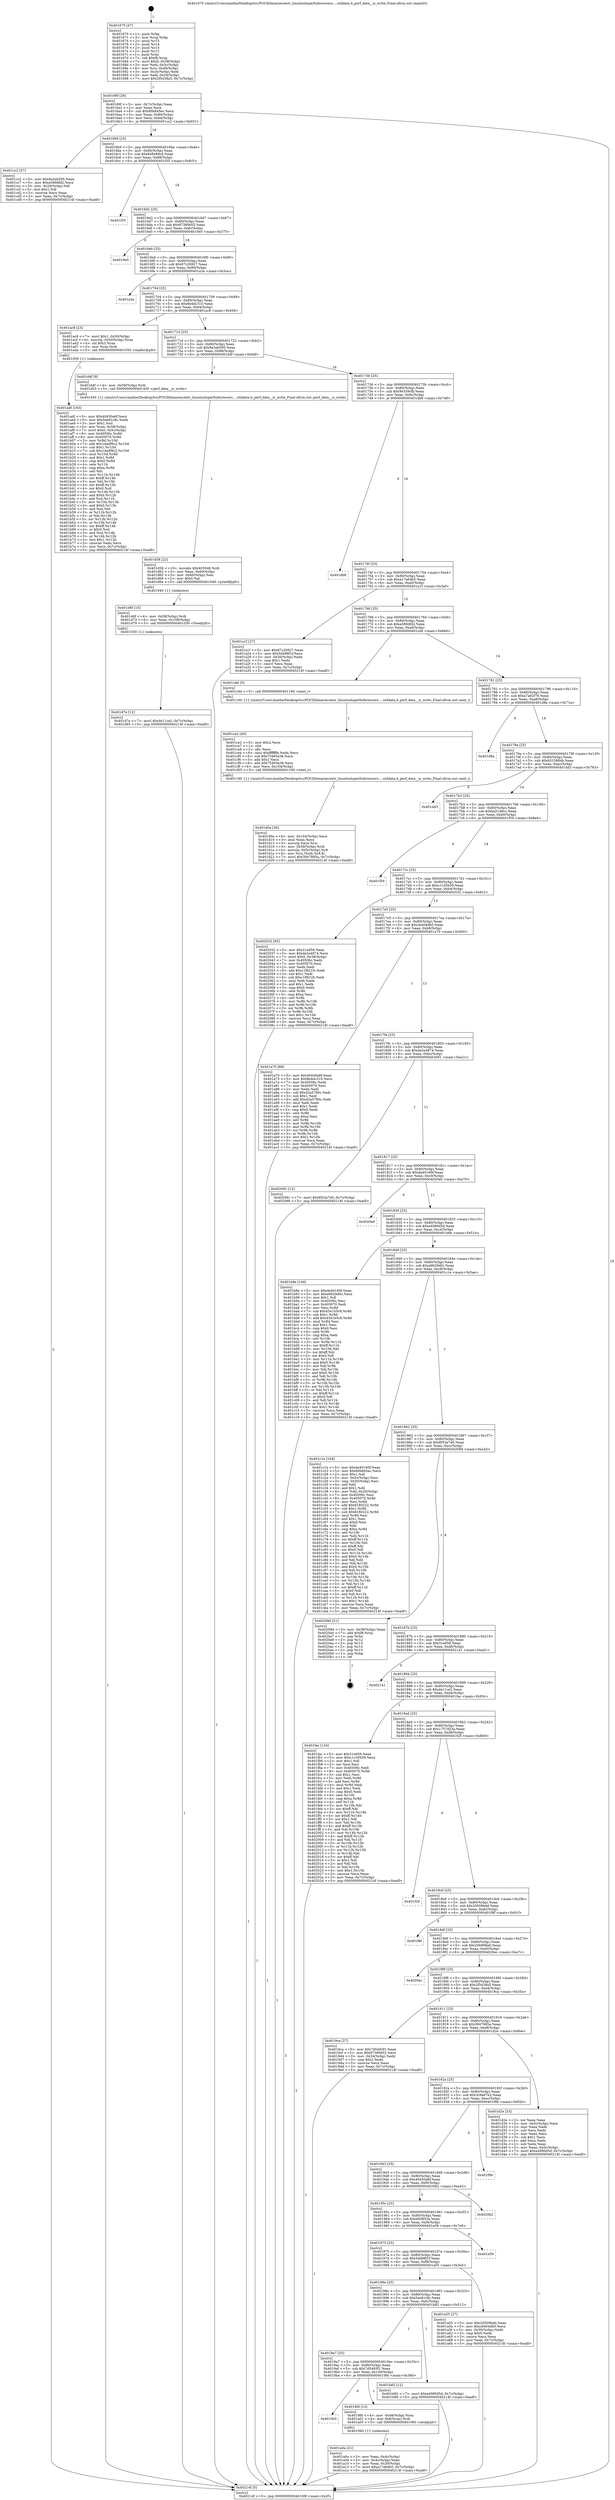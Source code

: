digraph "0x401670" {
  label = "0x401670 (/mnt/c/Users/mathe/Desktop/tcc/POCII/binaries/extr_linuxtoolsperfuibrowsers....utildata.h_perf_data__is_write_Final-ollvm.out::main(0))"
  labelloc = "t"
  node[shape=record]

  Entry [label="",width=0.3,height=0.3,shape=circle,fillcolor=black,style=filled]
  "0x40169f" [label="{
     0x40169f [26]\l
     | [instrs]\l
     &nbsp;&nbsp;0x40169f \<+3\>: mov -0x7c(%rbp),%eax\l
     &nbsp;&nbsp;0x4016a2 \<+2\>: mov %eax,%ecx\l
     &nbsp;&nbsp;0x4016a4 \<+6\>: sub $0x80b845ec,%ecx\l
     &nbsp;&nbsp;0x4016aa \<+3\>: mov %eax,-0x80(%rbp)\l
     &nbsp;&nbsp;0x4016ad \<+6\>: mov %ecx,-0x84(%rbp)\l
     &nbsp;&nbsp;0x4016b3 \<+6\>: je 0000000000401cc2 \<main+0x652\>\l
  }"]
  "0x401cc2" [label="{
     0x401cc2 [27]\l
     | [instrs]\l
     &nbsp;&nbsp;0x401cc2 \<+5\>: mov $0x9a3ab595,%eax\l
     &nbsp;&nbsp;0x401cc7 \<+5\>: mov $0xa589dfd2,%ecx\l
     &nbsp;&nbsp;0x401ccc \<+3\>: mov -0x29(%rbp),%dl\l
     &nbsp;&nbsp;0x401ccf \<+3\>: test $0x1,%dl\l
     &nbsp;&nbsp;0x401cd2 \<+3\>: cmovne %ecx,%eax\l
     &nbsp;&nbsp;0x401cd5 \<+3\>: mov %eax,-0x7c(%rbp)\l
     &nbsp;&nbsp;0x401cd8 \<+5\>: jmp 000000000040214f \<main+0xadf\>\l
  }"]
  "0x4016b9" [label="{
     0x4016b9 [25]\l
     | [instrs]\l
     &nbsp;&nbsp;0x4016b9 \<+5\>: jmp 00000000004016be \<main+0x4e\>\l
     &nbsp;&nbsp;0x4016be \<+3\>: mov -0x80(%rbp),%eax\l
     &nbsp;&nbsp;0x4016c1 \<+5\>: sub $0x848489c6,%eax\l
     &nbsp;&nbsp;0x4016c6 \<+6\>: mov %eax,-0x88(%rbp)\l
     &nbsp;&nbsp;0x4016cc \<+6\>: je 0000000000401f35 \<main+0x8c5\>\l
  }"]
  Exit [label="",width=0.3,height=0.3,shape=circle,fillcolor=black,style=filled,peripheries=2]
  "0x401f35" [label="{
     0x401f35\l
  }", style=dashed]
  "0x4016d2" [label="{
     0x4016d2 [25]\l
     | [instrs]\l
     &nbsp;&nbsp;0x4016d2 \<+5\>: jmp 00000000004016d7 \<main+0x67\>\l
     &nbsp;&nbsp;0x4016d7 \<+3\>: mov -0x80(%rbp),%eax\l
     &nbsp;&nbsp;0x4016da \<+5\>: sub $0x87380602,%eax\l
     &nbsp;&nbsp;0x4016df \<+6\>: mov %eax,-0x8c(%rbp)\l
     &nbsp;&nbsp;0x4016e5 \<+6\>: je 00000000004019e5 \<main+0x375\>\l
  }"]
  "0x401d7e" [label="{
     0x401d7e [12]\l
     | [instrs]\l
     &nbsp;&nbsp;0x401d7e \<+7\>: movl $0xde11ce2,-0x7c(%rbp)\l
     &nbsp;&nbsp;0x401d85 \<+5\>: jmp 000000000040214f \<main+0xadf\>\l
  }"]
  "0x4019e5" [label="{
     0x4019e5\l
  }", style=dashed]
  "0x4016eb" [label="{
     0x4016eb [25]\l
     | [instrs]\l
     &nbsp;&nbsp;0x4016eb \<+5\>: jmp 00000000004016f0 \<main+0x80\>\l
     &nbsp;&nbsp;0x4016f0 \<+3\>: mov -0x80(%rbp),%eax\l
     &nbsp;&nbsp;0x4016f3 \<+5\>: sub $0x87c20927,%eax\l
     &nbsp;&nbsp;0x4016f8 \<+6\>: mov %eax,-0x90(%rbp)\l
     &nbsp;&nbsp;0x4016fe \<+6\>: je 0000000000401a3a \<main+0x3ca\>\l
  }"]
  "0x401d6f" [label="{
     0x401d6f [15]\l
     | [instrs]\l
     &nbsp;&nbsp;0x401d6f \<+4\>: mov -0x58(%rbp),%rdi\l
     &nbsp;&nbsp;0x401d73 \<+6\>: mov %eax,-0x108(%rbp)\l
     &nbsp;&nbsp;0x401d79 \<+5\>: call 0000000000401030 \<free@plt\>\l
     | [calls]\l
     &nbsp;&nbsp;0x401030 \{1\} (unknown)\l
  }"]
  "0x401a3a" [label="{
     0x401a3a\l
  }", style=dashed]
  "0x401704" [label="{
     0x401704 [25]\l
     | [instrs]\l
     &nbsp;&nbsp;0x401704 \<+5\>: jmp 0000000000401709 \<main+0x99\>\l
     &nbsp;&nbsp;0x401709 \<+3\>: mov -0x80(%rbp),%eax\l
     &nbsp;&nbsp;0x40170c \<+5\>: sub $0x8e4dc310,%eax\l
     &nbsp;&nbsp;0x401711 \<+6\>: mov %eax,-0x94(%rbp)\l
     &nbsp;&nbsp;0x401717 \<+6\>: je 0000000000401ac8 \<main+0x458\>\l
  }"]
  "0x401d58" [label="{
     0x401d58 [23]\l
     | [instrs]\l
     &nbsp;&nbsp;0x401d58 \<+10\>: movabs $0x4030d6,%rdi\l
     &nbsp;&nbsp;0x401d62 \<+3\>: mov %eax,-0x60(%rbp)\l
     &nbsp;&nbsp;0x401d65 \<+3\>: mov -0x60(%rbp),%esi\l
     &nbsp;&nbsp;0x401d68 \<+2\>: mov $0x0,%al\l
     &nbsp;&nbsp;0x401d6a \<+5\>: call 0000000000401040 \<printf@plt\>\l
     | [calls]\l
     &nbsp;&nbsp;0x401040 \{1\} (unknown)\l
  }"]
  "0x401ac8" [label="{
     0x401ac8 [23]\l
     | [instrs]\l
     &nbsp;&nbsp;0x401ac8 \<+7\>: movl $0x1,-0x50(%rbp)\l
     &nbsp;&nbsp;0x401acf \<+4\>: movslq -0x50(%rbp),%rax\l
     &nbsp;&nbsp;0x401ad3 \<+4\>: shl $0x3,%rax\l
     &nbsp;&nbsp;0x401ad7 \<+3\>: mov %rax,%rdi\l
     &nbsp;&nbsp;0x401ada \<+5\>: call 0000000000401050 \<malloc@plt\>\l
     | [calls]\l
     &nbsp;&nbsp;0x401050 \{1\} (unknown)\l
  }"]
  "0x40171d" [label="{
     0x40171d [25]\l
     | [instrs]\l
     &nbsp;&nbsp;0x40171d \<+5\>: jmp 0000000000401722 \<main+0xb2\>\l
     &nbsp;&nbsp;0x401722 \<+3\>: mov -0x80(%rbp),%eax\l
     &nbsp;&nbsp;0x401725 \<+5\>: sub $0x9a3ab595,%eax\l
     &nbsp;&nbsp;0x40172a \<+6\>: mov %eax,-0x98(%rbp)\l
     &nbsp;&nbsp;0x401730 \<+6\>: je 0000000000401d4f \<main+0x6df\>\l
  }"]
  "0x401d0a" [label="{
     0x401d0a [36]\l
     | [instrs]\l
     &nbsp;&nbsp;0x401d0a \<+6\>: mov -0x104(%rbp),%ecx\l
     &nbsp;&nbsp;0x401d10 \<+3\>: imul %eax,%ecx\l
     &nbsp;&nbsp;0x401d13 \<+3\>: movslq %ecx,%rsi\l
     &nbsp;&nbsp;0x401d16 \<+4\>: mov -0x58(%rbp),%rdi\l
     &nbsp;&nbsp;0x401d1a \<+4\>: movslq -0x5c(%rbp),%r8\l
     &nbsp;&nbsp;0x401d1e \<+4\>: mov %rsi,(%rdi,%r8,8)\l
     &nbsp;&nbsp;0x401d22 \<+7\>: movl $0x3847885a,-0x7c(%rbp)\l
     &nbsp;&nbsp;0x401d29 \<+5\>: jmp 000000000040214f \<main+0xadf\>\l
  }"]
  "0x401d4f" [label="{
     0x401d4f [9]\l
     | [instrs]\l
     &nbsp;&nbsp;0x401d4f \<+4\>: mov -0x58(%rbp),%rdi\l
     &nbsp;&nbsp;0x401d53 \<+5\>: call 0000000000401450 \<perf_data__is_write\>\l
     | [calls]\l
     &nbsp;&nbsp;0x401450 \{1\} (/mnt/c/Users/mathe/Desktop/tcc/POCII/binaries/extr_linuxtoolsperfuibrowsers....utildata.h_perf_data__is_write_Final-ollvm.out::perf_data__is_write)\l
  }"]
  "0x401736" [label="{
     0x401736 [25]\l
     | [instrs]\l
     &nbsp;&nbsp;0x401736 \<+5\>: jmp 000000000040173b \<main+0xcb\>\l
     &nbsp;&nbsp;0x40173b \<+3\>: mov -0x80(%rbp),%eax\l
     &nbsp;&nbsp;0x40173e \<+5\>: sub $0x9e339cfb,%eax\l
     &nbsp;&nbsp;0x401743 \<+6\>: mov %eax,-0x9c(%rbp)\l
     &nbsp;&nbsp;0x401749 \<+6\>: je 0000000000401db8 \<main+0x748\>\l
  }"]
  "0x401ce2" [label="{
     0x401ce2 [40]\l
     | [instrs]\l
     &nbsp;&nbsp;0x401ce2 \<+5\>: mov $0x2,%ecx\l
     &nbsp;&nbsp;0x401ce7 \<+1\>: cltd\l
     &nbsp;&nbsp;0x401ce8 \<+2\>: idiv %ecx\l
     &nbsp;&nbsp;0x401cea \<+6\>: imul $0xfffffffe,%edx,%ecx\l
     &nbsp;&nbsp;0x401cf0 \<+6\>: sub $0x75493a38,%ecx\l
     &nbsp;&nbsp;0x401cf6 \<+3\>: add $0x1,%ecx\l
     &nbsp;&nbsp;0x401cf9 \<+6\>: add $0x75493a38,%ecx\l
     &nbsp;&nbsp;0x401cff \<+6\>: mov %ecx,-0x104(%rbp)\l
     &nbsp;&nbsp;0x401d05 \<+5\>: call 0000000000401160 \<next_i\>\l
     | [calls]\l
     &nbsp;&nbsp;0x401160 \{1\} (/mnt/c/Users/mathe/Desktop/tcc/POCII/binaries/extr_linuxtoolsperfuibrowsers....utildata.h_perf_data__is_write_Final-ollvm.out::next_i)\l
  }"]
  "0x401db8" [label="{
     0x401db8\l
  }", style=dashed]
  "0x40174f" [label="{
     0x40174f [25]\l
     | [instrs]\l
     &nbsp;&nbsp;0x40174f \<+5\>: jmp 0000000000401754 \<main+0xe4\>\l
     &nbsp;&nbsp;0x401754 \<+3\>: mov -0x80(%rbp),%eax\l
     &nbsp;&nbsp;0x401757 \<+5\>: sub $0xa17a64b5,%eax\l
     &nbsp;&nbsp;0x40175c \<+6\>: mov %eax,-0xa0(%rbp)\l
     &nbsp;&nbsp;0x401762 \<+6\>: je 0000000000401a1f \<main+0x3af\>\l
  }"]
  "0x401adf" [label="{
     0x401adf [163]\l
     | [instrs]\l
     &nbsp;&nbsp;0x401adf \<+5\>: mov $0x40450a6f,%ecx\l
     &nbsp;&nbsp;0x401ae4 \<+5\>: mov $0x5ee81c8c,%edx\l
     &nbsp;&nbsp;0x401ae9 \<+3\>: mov $0x1,%sil\l
     &nbsp;&nbsp;0x401aec \<+4\>: mov %rax,-0x58(%rbp)\l
     &nbsp;&nbsp;0x401af0 \<+7\>: movl $0x0,-0x5c(%rbp)\l
     &nbsp;&nbsp;0x401af7 \<+8\>: mov 0x40506c,%r8d\l
     &nbsp;&nbsp;0x401aff \<+8\>: mov 0x405070,%r9d\l
     &nbsp;&nbsp;0x401b07 \<+3\>: mov %r8d,%r10d\l
     &nbsp;&nbsp;0x401b0a \<+7\>: add $0x1dadf9c2,%r10d\l
     &nbsp;&nbsp;0x401b11 \<+4\>: sub $0x1,%r10d\l
     &nbsp;&nbsp;0x401b15 \<+7\>: sub $0x1dadf9c2,%r10d\l
     &nbsp;&nbsp;0x401b1c \<+4\>: imul %r10d,%r8d\l
     &nbsp;&nbsp;0x401b20 \<+4\>: and $0x1,%r8d\l
     &nbsp;&nbsp;0x401b24 \<+4\>: cmp $0x0,%r8d\l
     &nbsp;&nbsp;0x401b28 \<+4\>: sete %r11b\l
     &nbsp;&nbsp;0x401b2c \<+4\>: cmp $0xa,%r9d\l
     &nbsp;&nbsp;0x401b30 \<+3\>: setl %bl\l
     &nbsp;&nbsp;0x401b33 \<+3\>: mov %r11b,%r14b\l
     &nbsp;&nbsp;0x401b36 \<+4\>: xor $0xff,%r14b\l
     &nbsp;&nbsp;0x401b3a \<+3\>: mov %bl,%r15b\l
     &nbsp;&nbsp;0x401b3d \<+4\>: xor $0xff,%r15b\l
     &nbsp;&nbsp;0x401b41 \<+4\>: xor $0x0,%sil\l
     &nbsp;&nbsp;0x401b45 \<+3\>: mov %r14b,%r12b\l
     &nbsp;&nbsp;0x401b48 \<+4\>: and $0x0,%r12b\l
     &nbsp;&nbsp;0x401b4c \<+3\>: and %sil,%r11b\l
     &nbsp;&nbsp;0x401b4f \<+3\>: mov %r15b,%r13b\l
     &nbsp;&nbsp;0x401b52 \<+4\>: and $0x0,%r13b\l
     &nbsp;&nbsp;0x401b56 \<+3\>: and %sil,%bl\l
     &nbsp;&nbsp;0x401b59 \<+3\>: or %r11b,%r12b\l
     &nbsp;&nbsp;0x401b5c \<+3\>: or %bl,%r13b\l
     &nbsp;&nbsp;0x401b5f \<+3\>: xor %r13b,%r12b\l
     &nbsp;&nbsp;0x401b62 \<+3\>: or %r15b,%r14b\l
     &nbsp;&nbsp;0x401b65 \<+4\>: xor $0xff,%r14b\l
     &nbsp;&nbsp;0x401b69 \<+4\>: or $0x0,%sil\l
     &nbsp;&nbsp;0x401b6d \<+3\>: and %sil,%r14b\l
     &nbsp;&nbsp;0x401b70 \<+3\>: or %r14b,%r12b\l
     &nbsp;&nbsp;0x401b73 \<+4\>: test $0x1,%r12b\l
     &nbsp;&nbsp;0x401b77 \<+3\>: cmovne %edx,%ecx\l
     &nbsp;&nbsp;0x401b7a \<+3\>: mov %ecx,-0x7c(%rbp)\l
     &nbsp;&nbsp;0x401b7d \<+5\>: jmp 000000000040214f \<main+0xadf\>\l
  }"]
  "0x401a1f" [label="{
     0x401a1f [27]\l
     | [instrs]\l
     &nbsp;&nbsp;0x401a1f \<+5\>: mov $0x87c20927,%eax\l
     &nbsp;&nbsp;0x401a24 \<+5\>: mov $0x5dd98f1f,%ecx\l
     &nbsp;&nbsp;0x401a29 \<+3\>: mov -0x30(%rbp),%edx\l
     &nbsp;&nbsp;0x401a2c \<+3\>: cmp $0x1,%edx\l
     &nbsp;&nbsp;0x401a2f \<+3\>: cmovl %ecx,%eax\l
     &nbsp;&nbsp;0x401a32 \<+3\>: mov %eax,-0x7c(%rbp)\l
     &nbsp;&nbsp;0x401a35 \<+5\>: jmp 000000000040214f \<main+0xadf\>\l
  }"]
  "0x401768" [label="{
     0x401768 [25]\l
     | [instrs]\l
     &nbsp;&nbsp;0x401768 \<+5\>: jmp 000000000040176d \<main+0xfd\>\l
     &nbsp;&nbsp;0x40176d \<+3\>: mov -0x80(%rbp),%eax\l
     &nbsp;&nbsp;0x401770 \<+5\>: sub $0xa589dfd2,%eax\l
     &nbsp;&nbsp;0x401775 \<+6\>: mov %eax,-0xa4(%rbp)\l
     &nbsp;&nbsp;0x40177b \<+6\>: je 0000000000401cdd \<main+0x66d\>\l
  }"]
  "0x401a0a" [label="{
     0x401a0a [21]\l
     | [instrs]\l
     &nbsp;&nbsp;0x401a0a \<+3\>: mov %eax,-0x4c(%rbp)\l
     &nbsp;&nbsp;0x401a0d \<+3\>: mov -0x4c(%rbp),%eax\l
     &nbsp;&nbsp;0x401a10 \<+3\>: mov %eax,-0x30(%rbp)\l
     &nbsp;&nbsp;0x401a13 \<+7\>: movl $0xa17a64b5,-0x7c(%rbp)\l
     &nbsp;&nbsp;0x401a1a \<+5\>: jmp 000000000040214f \<main+0xadf\>\l
  }"]
  "0x401cdd" [label="{
     0x401cdd [5]\l
     | [instrs]\l
     &nbsp;&nbsp;0x401cdd \<+5\>: call 0000000000401160 \<next_i\>\l
     | [calls]\l
     &nbsp;&nbsp;0x401160 \{1\} (/mnt/c/Users/mathe/Desktop/tcc/POCII/binaries/extr_linuxtoolsperfuibrowsers....utildata.h_perf_data__is_write_Final-ollvm.out::next_i)\l
  }"]
  "0x401781" [label="{
     0x401781 [25]\l
     | [instrs]\l
     &nbsp;&nbsp;0x401781 \<+5\>: jmp 0000000000401786 \<main+0x116\>\l
     &nbsp;&nbsp;0x401786 \<+3\>: mov -0x80(%rbp),%eax\l
     &nbsp;&nbsp;0x401789 \<+5\>: sub $0xa7a82f76,%eax\l
     &nbsp;&nbsp;0x40178e \<+6\>: mov %eax,-0xa8(%rbp)\l
     &nbsp;&nbsp;0x401794 \<+6\>: je 0000000000401d8a \<main+0x71a\>\l
  }"]
  "0x4019c0" [label="{
     0x4019c0\l
  }", style=dashed]
  "0x401d8a" [label="{
     0x401d8a\l
  }", style=dashed]
  "0x40179a" [label="{
     0x40179a [25]\l
     | [instrs]\l
     &nbsp;&nbsp;0x40179a \<+5\>: jmp 000000000040179f \<main+0x12f\>\l
     &nbsp;&nbsp;0x40179f \<+3\>: mov -0x80(%rbp),%eax\l
     &nbsp;&nbsp;0x4017a2 \<+5\>: sub $0xb515884b,%eax\l
     &nbsp;&nbsp;0x4017a7 \<+6\>: mov %eax,-0xac(%rbp)\l
     &nbsp;&nbsp;0x4017ad \<+6\>: je 0000000000401dd3 \<main+0x763\>\l
  }"]
  "0x4019fd" [label="{
     0x4019fd [13]\l
     | [instrs]\l
     &nbsp;&nbsp;0x4019fd \<+4\>: mov -0x48(%rbp),%rax\l
     &nbsp;&nbsp;0x401a01 \<+4\>: mov 0x8(%rax),%rdi\l
     &nbsp;&nbsp;0x401a05 \<+5\>: call 0000000000401060 \<atoi@plt\>\l
     | [calls]\l
     &nbsp;&nbsp;0x401060 \{1\} (unknown)\l
  }"]
  "0x401dd3" [label="{
     0x401dd3\l
  }", style=dashed]
  "0x4017b3" [label="{
     0x4017b3 [25]\l
     | [instrs]\l
     &nbsp;&nbsp;0x4017b3 \<+5\>: jmp 00000000004017b8 \<main+0x148\>\l
     &nbsp;&nbsp;0x4017b8 \<+3\>: mov -0x80(%rbp),%eax\l
     &nbsp;&nbsp;0x4017bb \<+5\>: sub $0xba51d6cc,%eax\l
     &nbsp;&nbsp;0x4017c0 \<+6\>: mov %eax,-0xb0(%rbp)\l
     &nbsp;&nbsp;0x4017c6 \<+6\>: je 0000000000401f54 \<main+0x8e4\>\l
  }"]
  "0x4019a7" [label="{
     0x4019a7 [25]\l
     | [instrs]\l
     &nbsp;&nbsp;0x4019a7 \<+5\>: jmp 00000000004019ac \<main+0x33c\>\l
     &nbsp;&nbsp;0x4019ac \<+3\>: mov -0x80(%rbp),%eax\l
     &nbsp;&nbsp;0x4019af \<+5\>: sub $0x7d5493f1,%eax\l
     &nbsp;&nbsp;0x4019b4 \<+6\>: mov %eax,-0x100(%rbp)\l
     &nbsp;&nbsp;0x4019ba \<+6\>: je 00000000004019fd \<main+0x38d\>\l
  }"]
  "0x401f54" [label="{
     0x401f54\l
  }", style=dashed]
  "0x4017cc" [label="{
     0x4017cc [25]\l
     | [instrs]\l
     &nbsp;&nbsp;0x4017cc \<+5\>: jmp 00000000004017d1 \<main+0x161\>\l
     &nbsp;&nbsp;0x4017d1 \<+3\>: mov -0x80(%rbp),%eax\l
     &nbsp;&nbsp;0x4017d4 \<+5\>: sub $0xc1c35b59,%eax\l
     &nbsp;&nbsp;0x4017d9 \<+6\>: mov %eax,-0xb4(%rbp)\l
     &nbsp;&nbsp;0x4017df \<+6\>: je 0000000000402032 \<main+0x9c2\>\l
  }"]
  "0x401b82" [label="{
     0x401b82 [12]\l
     | [instrs]\l
     &nbsp;&nbsp;0x401b82 \<+7\>: movl $0xe4080d5d,-0x7c(%rbp)\l
     &nbsp;&nbsp;0x401b89 \<+5\>: jmp 000000000040214f \<main+0xadf\>\l
  }"]
  "0x402032" [label="{
     0x402032 [95]\l
     | [instrs]\l
     &nbsp;&nbsp;0x402032 \<+5\>: mov $0x31e959,%eax\l
     &nbsp;&nbsp;0x402037 \<+5\>: mov $0xde2e4874,%ecx\l
     &nbsp;&nbsp;0x40203c \<+7\>: movl $0x0,-0x38(%rbp)\l
     &nbsp;&nbsp;0x402043 \<+7\>: mov 0x40506c,%edx\l
     &nbsp;&nbsp;0x40204a \<+7\>: mov 0x405070,%esi\l
     &nbsp;&nbsp;0x402051 \<+2\>: mov %edx,%edi\l
     &nbsp;&nbsp;0x402053 \<+6\>: add $0xc1f821fc,%edi\l
     &nbsp;&nbsp;0x402059 \<+3\>: sub $0x1,%edi\l
     &nbsp;&nbsp;0x40205c \<+6\>: sub $0xc1f821fc,%edi\l
     &nbsp;&nbsp;0x402062 \<+3\>: imul %edi,%edx\l
     &nbsp;&nbsp;0x402065 \<+3\>: and $0x1,%edx\l
     &nbsp;&nbsp;0x402068 \<+3\>: cmp $0x0,%edx\l
     &nbsp;&nbsp;0x40206b \<+4\>: sete %r8b\l
     &nbsp;&nbsp;0x40206f \<+3\>: cmp $0xa,%esi\l
     &nbsp;&nbsp;0x402072 \<+4\>: setl %r9b\l
     &nbsp;&nbsp;0x402076 \<+3\>: mov %r8b,%r10b\l
     &nbsp;&nbsp;0x402079 \<+3\>: and %r9b,%r10b\l
     &nbsp;&nbsp;0x40207c \<+3\>: xor %r9b,%r8b\l
     &nbsp;&nbsp;0x40207f \<+3\>: or %r8b,%r10b\l
     &nbsp;&nbsp;0x402082 \<+4\>: test $0x1,%r10b\l
     &nbsp;&nbsp;0x402086 \<+3\>: cmovne %ecx,%eax\l
     &nbsp;&nbsp;0x402089 \<+3\>: mov %eax,-0x7c(%rbp)\l
     &nbsp;&nbsp;0x40208c \<+5\>: jmp 000000000040214f \<main+0xadf\>\l
  }"]
  "0x4017e5" [label="{
     0x4017e5 [25]\l
     | [instrs]\l
     &nbsp;&nbsp;0x4017e5 \<+5\>: jmp 00000000004017ea \<main+0x17a\>\l
     &nbsp;&nbsp;0x4017ea \<+3\>: mov -0x80(%rbp),%eax\l
     &nbsp;&nbsp;0x4017ed \<+5\>: sub $0xcb404db0,%eax\l
     &nbsp;&nbsp;0x4017f2 \<+6\>: mov %eax,-0xb8(%rbp)\l
     &nbsp;&nbsp;0x4017f8 \<+6\>: je 0000000000401a70 \<main+0x400\>\l
  }"]
  "0x40198e" [label="{
     0x40198e [25]\l
     | [instrs]\l
     &nbsp;&nbsp;0x40198e \<+5\>: jmp 0000000000401993 \<main+0x323\>\l
     &nbsp;&nbsp;0x401993 \<+3\>: mov -0x80(%rbp),%eax\l
     &nbsp;&nbsp;0x401996 \<+5\>: sub $0x5ee81c8c,%eax\l
     &nbsp;&nbsp;0x40199b \<+6\>: mov %eax,-0xfc(%rbp)\l
     &nbsp;&nbsp;0x4019a1 \<+6\>: je 0000000000401b82 \<main+0x512\>\l
  }"]
  "0x401a70" [label="{
     0x401a70 [88]\l
     | [instrs]\l
     &nbsp;&nbsp;0x401a70 \<+5\>: mov $0x40450a6f,%eax\l
     &nbsp;&nbsp;0x401a75 \<+5\>: mov $0x8e4dc310,%ecx\l
     &nbsp;&nbsp;0x401a7a \<+7\>: mov 0x40506c,%edx\l
     &nbsp;&nbsp;0x401a81 \<+7\>: mov 0x405070,%esi\l
     &nbsp;&nbsp;0x401a88 \<+2\>: mov %edx,%edi\l
     &nbsp;&nbsp;0x401a8a \<+6\>: sub $0xd2a5780c,%edi\l
     &nbsp;&nbsp;0x401a90 \<+3\>: sub $0x1,%edi\l
     &nbsp;&nbsp;0x401a93 \<+6\>: add $0xd2a5780c,%edi\l
     &nbsp;&nbsp;0x401a99 \<+3\>: imul %edi,%edx\l
     &nbsp;&nbsp;0x401a9c \<+3\>: and $0x1,%edx\l
     &nbsp;&nbsp;0x401a9f \<+3\>: cmp $0x0,%edx\l
     &nbsp;&nbsp;0x401aa2 \<+4\>: sete %r8b\l
     &nbsp;&nbsp;0x401aa6 \<+3\>: cmp $0xa,%esi\l
     &nbsp;&nbsp;0x401aa9 \<+4\>: setl %r9b\l
     &nbsp;&nbsp;0x401aad \<+3\>: mov %r8b,%r10b\l
     &nbsp;&nbsp;0x401ab0 \<+3\>: and %r9b,%r10b\l
     &nbsp;&nbsp;0x401ab3 \<+3\>: xor %r9b,%r8b\l
     &nbsp;&nbsp;0x401ab6 \<+3\>: or %r8b,%r10b\l
     &nbsp;&nbsp;0x401ab9 \<+4\>: test $0x1,%r10b\l
     &nbsp;&nbsp;0x401abd \<+3\>: cmovne %ecx,%eax\l
     &nbsp;&nbsp;0x401ac0 \<+3\>: mov %eax,-0x7c(%rbp)\l
     &nbsp;&nbsp;0x401ac3 \<+5\>: jmp 000000000040214f \<main+0xadf\>\l
  }"]
  "0x4017fe" [label="{
     0x4017fe [25]\l
     | [instrs]\l
     &nbsp;&nbsp;0x4017fe \<+5\>: jmp 0000000000401803 \<main+0x193\>\l
     &nbsp;&nbsp;0x401803 \<+3\>: mov -0x80(%rbp),%eax\l
     &nbsp;&nbsp;0x401806 \<+5\>: sub $0xde2e4874,%eax\l
     &nbsp;&nbsp;0x40180b \<+6\>: mov %eax,-0xbc(%rbp)\l
     &nbsp;&nbsp;0x401811 \<+6\>: je 0000000000402091 \<main+0xa21\>\l
  }"]
  "0x401a55" [label="{
     0x401a55 [27]\l
     | [instrs]\l
     &nbsp;&nbsp;0x401a55 \<+5\>: mov $0x20509bdd,%eax\l
     &nbsp;&nbsp;0x401a5a \<+5\>: mov $0xcb404db0,%ecx\l
     &nbsp;&nbsp;0x401a5f \<+3\>: mov -0x30(%rbp),%edx\l
     &nbsp;&nbsp;0x401a62 \<+3\>: cmp $0x0,%edx\l
     &nbsp;&nbsp;0x401a65 \<+3\>: cmove %ecx,%eax\l
     &nbsp;&nbsp;0x401a68 \<+3\>: mov %eax,-0x7c(%rbp)\l
     &nbsp;&nbsp;0x401a6b \<+5\>: jmp 000000000040214f \<main+0xadf\>\l
  }"]
  "0x402091" [label="{
     0x402091 [12]\l
     | [instrs]\l
     &nbsp;&nbsp;0x402091 \<+7\>: movl $0xf053a7d0,-0x7c(%rbp)\l
     &nbsp;&nbsp;0x402098 \<+5\>: jmp 000000000040214f \<main+0xadf\>\l
  }"]
  "0x401817" [label="{
     0x401817 [25]\l
     | [instrs]\l
     &nbsp;&nbsp;0x401817 \<+5\>: jmp 000000000040181c \<main+0x1ac\>\l
     &nbsp;&nbsp;0x40181c \<+3\>: mov -0x80(%rbp),%eax\l
     &nbsp;&nbsp;0x40181f \<+5\>: sub $0xde40160f,%eax\l
     &nbsp;&nbsp;0x401824 \<+6\>: mov %eax,-0xc0(%rbp)\l
     &nbsp;&nbsp;0x40182a \<+6\>: je 00000000004020e0 \<main+0xa70\>\l
  }"]
  "0x401975" [label="{
     0x401975 [25]\l
     | [instrs]\l
     &nbsp;&nbsp;0x401975 \<+5\>: jmp 000000000040197a \<main+0x30a\>\l
     &nbsp;&nbsp;0x40197a \<+3\>: mov -0x80(%rbp),%eax\l
     &nbsp;&nbsp;0x40197d \<+5\>: sub $0x5dd98f1f,%eax\l
     &nbsp;&nbsp;0x401982 \<+6\>: mov %eax,-0xf8(%rbp)\l
     &nbsp;&nbsp;0x401988 \<+6\>: je 0000000000401a55 \<main+0x3e5\>\l
  }"]
  "0x4020e0" [label="{
     0x4020e0\l
  }", style=dashed]
  "0x401830" [label="{
     0x401830 [25]\l
     | [instrs]\l
     &nbsp;&nbsp;0x401830 \<+5\>: jmp 0000000000401835 \<main+0x1c5\>\l
     &nbsp;&nbsp;0x401835 \<+3\>: mov -0x80(%rbp),%eax\l
     &nbsp;&nbsp;0x401838 \<+5\>: sub $0xe4080d5d,%eax\l
     &nbsp;&nbsp;0x40183d \<+6\>: mov %eax,-0xc4(%rbp)\l
     &nbsp;&nbsp;0x401843 \<+6\>: je 0000000000401b8e \<main+0x51e\>\l
  }"]
  "0x401e59" [label="{
     0x401e59\l
  }", style=dashed]
  "0x401b8e" [label="{
     0x401b8e [144]\l
     | [instrs]\l
     &nbsp;&nbsp;0x401b8e \<+5\>: mov $0xde40160f,%eax\l
     &nbsp;&nbsp;0x401b93 \<+5\>: mov $0xe9629d0c,%ecx\l
     &nbsp;&nbsp;0x401b98 \<+2\>: mov $0x1,%dl\l
     &nbsp;&nbsp;0x401b9a \<+7\>: mov 0x40506c,%esi\l
     &nbsp;&nbsp;0x401ba1 \<+7\>: mov 0x405070,%edi\l
     &nbsp;&nbsp;0x401ba8 \<+3\>: mov %esi,%r8d\l
     &nbsp;&nbsp;0x401bab \<+7\>: sub $0x4341b5c6,%r8d\l
     &nbsp;&nbsp;0x401bb2 \<+4\>: sub $0x1,%r8d\l
     &nbsp;&nbsp;0x401bb6 \<+7\>: add $0x4341b5c6,%r8d\l
     &nbsp;&nbsp;0x401bbd \<+4\>: imul %r8d,%esi\l
     &nbsp;&nbsp;0x401bc1 \<+3\>: and $0x1,%esi\l
     &nbsp;&nbsp;0x401bc4 \<+3\>: cmp $0x0,%esi\l
     &nbsp;&nbsp;0x401bc7 \<+4\>: sete %r9b\l
     &nbsp;&nbsp;0x401bcb \<+3\>: cmp $0xa,%edi\l
     &nbsp;&nbsp;0x401bce \<+4\>: setl %r10b\l
     &nbsp;&nbsp;0x401bd2 \<+3\>: mov %r9b,%r11b\l
     &nbsp;&nbsp;0x401bd5 \<+4\>: xor $0xff,%r11b\l
     &nbsp;&nbsp;0x401bd9 \<+3\>: mov %r10b,%bl\l
     &nbsp;&nbsp;0x401bdc \<+3\>: xor $0xff,%bl\l
     &nbsp;&nbsp;0x401bdf \<+3\>: xor $0x0,%dl\l
     &nbsp;&nbsp;0x401be2 \<+3\>: mov %r11b,%r14b\l
     &nbsp;&nbsp;0x401be5 \<+4\>: and $0x0,%r14b\l
     &nbsp;&nbsp;0x401be9 \<+3\>: and %dl,%r9b\l
     &nbsp;&nbsp;0x401bec \<+3\>: mov %bl,%r15b\l
     &nbsp;&nbsp;0x401bef \<+4\>: and $0x0,%r15b\l
     &nbsp;&nbsp;0x401bf3 \<+3\>: and %dl,%r10b\l
     &nbsp;&nbsp;0x401bf6 \<+3\>: or %r9b,%r14b\l
     &nbsp;&nbsp;0x401bf9 \<+3\>: or %r10b,%r15b\l
     &nbsp;&nbsp;0x401bfc \<+3\>: xor %r15b,%r14b\l
     &nbsp;&nbsp;0x401bff \<+3\>: or %bl,%r11b\l
     &nbsp;&nbsp;0x401c02 \<+4\>: xor $0xff,%r11b\l
     &nbsp;&nbsp;0x401c06 \<+3\>: or $0x0,%dl\l
     &nbsp;&nbsp;0x401c09 \<+3\>: and %dl,%r11b\l
     &nbsp;&nbsp;0x401c0c \<+3\>: or %r11b,%r14b\l
     &nbsp;&nbsp;0x401c0f \<+4\>: test $0x1,%r14b\l
     &nbsp;&nbsp;0x401c13 \<+3\>: cmovne %ecx,%eax\l
     &nbsp;&nbsp;0x401c16 \<+3\>: mov %eax,-0x7c(%rbp)\l
     &nbsp;&nbsp;0x401c19 \<+5\>: jmp 000000000040214f \<main+0xadf\>\l
  }"]
  "0x401849" [label="{
     0x401849 [25]\l
     | [instrs]\l
     &nbsp;&nbsp;0x401849 \<+5\>: jmp 000000000040184e \<main+0x1de\>\l
     &nbsp;&nbsp;0x40184e \<+3\>: mov -0x80(%rbp),%eax\l
     &nbsp;&nbsp;0x401851 \<+5\>: sub $0xe9629d0c,%eax\l
     &nbsp;&nbsp;0x401856 \<+6\>: mov %eax,-0xc8(%rbp)\l
     &nbsp;&nbsp;0x40185c \<+6\>: je 0000000000401c1e \<main+0x5ae\>\l
  }"]
  "0x40195c" [label="{
     0x40195c [25]\l
     | [instrs]\l
     &nbsp;&nbsp;0x40195c \<+5\>: jmp 0000000000401961 \<main+0x2f1\>\l
     &nbsp;&nbsp;0x401961 \<+3\>: mov -0x80(%rbp),%eax\l
     &nbsp;&nbsp;0x401964 \<+5\>: sub $0x4fcf953a,%eax\l
     &nbsp;&nbsp;0x401969 \<+6\>: mov %eax,-0xf4(%rbp)\l
     &nbsp;&nbsp;0x40196f \<+6\>: je 0000000000401e59 \<main+0x7e9\>\l
  }"]
  "0x401c1e" [label="{
     0x401c1e [164]\l
     | [instrs]\l
     &nbsp;&nbsp;0x401c1e \<+5\>: mov $0xde40160f,%eax\l
     &nbsp;&nbsp;0x401c23 \<+5\>: mov $0x80b845ec,%ecx\l
     &nbsp;&nbsp;0x401c28 \<+2\>: mov $0x1,%dl\l
     &nbsp;&nbsp;0x401c2a \<+3\>: mov -0x5c(%rbp),%esi\l
     &nbsp;&nbsp;0x401c2d \<+3\>: cmp -0x50(%rbp),%esi\l
     &nbsp;&nbsp;0x401c30 \<+4\>: setl %dil\l
     &nbsp;&nbsp;0x401c34 \<+4\>: and $0x1,%dil\l
     &nbsp;&nbsp;0x401c38 \<+4\>: mov %dil,-0x29(%rbp)\l
     &nbsp;&nbsp;0x401c3c \<+7\>: mov 0x40506c,%esi\l
     &nbsp;&nbsp;0x401c43 \<+8\>: mov 0x405070,%r8d\l
     &nbsp;&nbsp;0x401c4b \<+3\>: mov %esi,%r9d\l
     &nbsp;&nbsp;0x401c4e \<+7\>: add $0x8180222,%r9d\l
     &nbsp;&nbsp;0x401c55 \<+4\>: sub $0x1,%r9d\l
     &nbsp;&nbsp;0x401c59 \<+7\>: sub $0x8180222,%r9d\l
     &nbsp;&nbsp;0x401c60 \<+4\>: imul %r9d,%esi\l
     &nbsp;&nbsp;0x401c64 \<+3\>: and $0x1,%esi\l
     &nbsp;&nbsp;0x401c67 \<+3\>: cmp $0x0,%esi\l
     &nbsp;&nbsp;0x401c6a \<+4\>: sete %dil\l
     &nbsp;&nbsp;0x401c6e \<+4\>: cmp $0xa,%r8d\l
     &nbsp;&nbsp;0x401c72 \<+4\>: setl %r10b\l
     &nbsp;&nbsp;0x401c76 \<+3\>: mov %dil,%r11b\l
     &nbsp;&nbsp;0x401c79 \<+4\>: xor $0xff,%r11b\l
     &nbsp;&nbsp;0x401c7d \<+3\>: mov %r10b,%bl\l
     &nbsp;&nbsp;0x401c80 \<+3\>: xor $0xff,%bl\l
     &nbsp;&nbsp;0x401c83 \<+3\>: xor $0x0,%dl\l
     &nbsp;&nbsp;0x401c86 \<+3\>: mov %r11b,%r14b\l
     &nbsp;&nbsp;0x401c89 \<+4\>: and $0x0,%r14b\l
     &nbsp;&nbsp;0x401c8d \<+3\>: and %dl,%dil\l
     &nbsp;&nbsp;0x401c90 \<+3\>: mov %bl,%r15b\l
     &nbsp;&nbsp;0x401c93 \<+4\>: and $0x0,%r15b\l
     &nbsp;&nbsp;0x401c97 \<+3\>: and %dl,%r10b\l
     &nbsp;&nbsp;0x401c9a \<+3\>: or %dil,%r14b\l
     &nbsp;&nbsp;0x401c9d \<+3\>: or %r10b,%r15b\l
     &nbsp;&nbsp;0x401ca0 \<+3\>: xor %r15b,%r14b\l
     &nbsp;&nbsp;0x401ca3 \<+3\>: or %bl,%r11b\l
     &nbsp;&nbsp;0x401ca6 \<+4\>: xor $0xff,%r11b\l
     &nbsp;&nbsp;0x401caa \<+3\>: or $0x0,%dl\l
     &nbsp;&nbsp;0x401cad \<+3\>: and %dl,%r11b\l
     &nbsp;&nbsp;0x401cb0 \<+3\>: or %r11b,%r14b\l
     &nbsp;&nbsp;0x401cb3 \<+4\>: test $0x1,%r14b\l
     &nbsp;&nbsp;0x401cb7 \<+3\>: cmovne %ecx,%eax\l
     &nbsp;&nbsp;0x401cba \<+3\>: mov %eax,-0x7c(%rbp)\l
     &nbsp;&nbsp;0x401cbd \<+5\>: jmp 000000000040214f \<main+0xadf\>\l
  }"]
  "0x401862" [label="{
     0x401862 [25]\l
     | [instrs]\l
     &nbsp;&nbsp;0x401862 \<+5\>: jmp 0000000000401867 \<main+0x1f7\>\l
     &nbsp;&nbsp;0x401867 \<+3\>: mov -0x80(%rbp),%eax\l
     &nbsp;&nbsp;0x40186a \<+5\>: sub $0xf053a7d0,%eax\l
     &nbsp;&nbsp;0x40186f \<+6\>: mov %eax,-0xcc(%rbp)\l
     &nbsp;&nbsp;0x401875 \<+6\>: je 000000000040209d \<main+0xa2d\>\l
  }"]
  "0x4020b2" [label="{
     0x4020b2\l
  }", style=dashed]
  "0x40209d" [label="{
     0x40209d [21]\l
     | [instrs]\l
     &nbsp;&nbsp;0x40209d \<+3\>: mov -0x38(%rbp),%eax\l
     &nbsp;&nbsp;0x4020a0 \<+7\>: add $0xf8,%rsp\l
     &nbsp;&nbsp;0x4020a7 \<+1\>: pop %rbx\l
     &nbsp;&nbsp;0x4020a8 \<+2\>: pop %r12\l
     &nbsp;&nbsp;0x4020aa \<+2\>: pop %r13\l
     &nbsp;&nbsp;0x4020ac \<+2\>: pop %r14\l
     &nbsp;&nbsp;0x4020ae \<+2\>: pop %r15\l
     &nbsp;&nbsp;0x4020b0 \<+1\>: pop %rbp\l
     &nbsp;&nbsp;0x4020b1 \<+1\>: ret\l
  }"]
  "0x40187b" [label="{
     0x40187b [25]\l
     | [instrs]\l
     &nbsp;&nbsp;0x40187b \<+5\>: jmp 0000000000401880 \<main+0x210\>\l
     &nbsp;&nbsp;0x401880 \<+3\>: mov -0x80(%rbp),%eax\l
     &nbsp;&nbsp;0x401883 \<+5\>: sub $0x31e959,%eax\l
     &nbsp;&nbsp;0x401888 \<+6\>: mov %eax,-0xd0(%rbp)\l
     &nbsp;&nbsp;0x40188e \<+6\>: je 0000000000402141 \<main+0xad1\>\l
  }"]
  "0x401943" [label="{
     0x401943 [25]\l
     | [instrs]\l
     &nbsp;&nbsp;0x401943 \<+5\>: jmp 0000000000401948 \<main+0x2d8\>\l
     &nbsp;&nbsp;0x401948 \<+3\>: mov -0x80(%rbp),%eax\l
     &nbsp;&nbsp;0x40194b \<+5\>: sub $0x40450a6f,%eax\l
     &nbsp;&nbsp;0x401950 \<+6\>: mov %eax,-0xf0(%rbp)\l
     &nbsp;&nbsp;0x401956 \<+6\>: je 00000000004020b2 \<main+0xa42\>\l
  }"]
  "0x402141" [label="{
     0x402141\l
  }", style=dashed]
  "0x401894" [label="{
     0x401894 [25]\l
     | [instrs]\l
     &nbsp;&nbsp;0x401894 \<+5\>: jmp 0000000000401899 \<main+0x229\>\l
     &nbsp;&nbsp;0x401899 \<+3\>: mov -0x80(%rbp),%eax\l
     &nbsp;&nbsp;0x40189c \<+5\>: sub $0xde11ce2,%eax\l
     &nbsp;&nbsp;0x4018a1 \<+6\>: mov %eax,-0xd4(%rbp)\l
     &nbsp;&nbsp;0x4018a7 \<+6\>: je 0000000000401fac \<main+0x93c\>\l
  }"]
  "0x401f9b" [label="{
     0x401f9b\l
  }", style=dashed]
  "0x401fac" [label="{
     0x401fac [134]\l
     | [instrs]\l
     &nbsp;&nbsp;0x401fac \<+5\>: mov $0x31e959,%eax\l
     &nbsp;&nbsp;0x401fb1 \<+5\>: mov $0xc1c35b59,%ecx\l
     &nbsp;&nbsp;0x401fb6 \<+2\>: mov $0x1,%dl\l
     &nbsp;&nbsp;0x401fb8 \<+2\>: xor %esi,%esi\l
     &nbsp;&nbsp;0x401fba \<+7\>: mov 0x40506c,%edi\l
     &nbsp;&nbsp;0x401fc1 \<+8\>: mov 0x405070,%r8d\l
     &nbsp;&nbsp;0x401fc9 \<+3\>: sub $0x1,%esi\l
     &nbsp;&nbsp;0x401fcc \<+3\>: mov %edi,%r9d\l
     &nbsp;&nbsp;0x401fcf \<+3\>: add %esi,%r9d\l
     &nbsp;&nbsp;0x401fd2 \<+4\>: imul %r9d,%edi\l
     &nbsp;&nbsp;0x401fd6 \<+3\>: and $0x1,%edi\l
     &nbsp;&nbsp;0x401fd9 \<+3\>: cmp $0x0,%edi\l
     &nbsp;&nbsp;0x401fdc \<+4\>: sete %r10b\l
     &nbsp;&nbsp;0x401fe0 \<+4\>: cmp $0xa,%r8d\l
     &nbsp;&nbsp;0x401fe4 \<+4\>: setl %r11b\l
     &nbsp;&nbsp;0x401fe8 \<+3\>: mov %r10b,%bl\l
     &nbsp;&nbsp;0x401feb \<+3\>: xor $0xff,%bl\l
     &nbsp;&nbsp;0x401fee \<+3\>: mov %r11b,%r14b\l
     &nbsp;&nbsp;0x401ff1 \<+4\>: xor $0xff,%r14b\l
     &nbsp;&nbsp;0x401ff5 \<+3\>: xor $0x1,%dl\l
     &nbsp;&nbsp;0x401ff8 \<+3\>: mov %bl,%r15b\l
     &nbsp;&nbsp;0x401ffb \<+4\>: and $0xff,%r15b\l
     &nbsp;&nbsp;0x401fff \<+3\>: and %dl,%r10b\l
     &nbsp;&nbsp;0x402002 \<+3\>: mov %r14b,%r12b\l
     &nbsp;&nbsp;0x402005 \<+4\>: and $0xff,%r12b\l
     &nbsp;&nbsp;0x402009 \<+3\>: and %dl,%r11b\l
     &nbsp;&nbsp;0x40200c \<+3\>: or %r10b,%r15b\l
     &nbsp;&nbsp;0x40200f \<+3\>: or %r11b,%r12b\l
     &nbsp;&nbsp;0x402012 \<+3\>: xor %r12b,%r15b\l
     &nbsp;&nbsp;0x402015 \<+3\>: or %r14b,%bl\l
     &nbsp;&nbsp;0x402018 \<+3\>: xor $0xff,%bl\l
     &nbsp;&nbsp;0x40201b \<+3\>: or $0x1,%dl\l
     &nbsp;&nbsp;0x40201e \<+2\>: and %dl,%bl\l
     &nbsp;&nbsp;0x402020 \<+3\>: or %bl,%r15b\l
     &nbsp;&nbsp;0x402023 \<+4\>: test $0x1,%r15b\l
     &nbsp;&nbsp;0x402027 \<+3\>: cmovne %ecx,%eax\l
     &nbsp;&nbsp;0x40202a \<+3\>: mov %eax,-0x7c(%rbp)\l
     &nbsp;&nbsp;0x40202d \<+5\>: jmp 000000000040214f \<main+0xadf\>\l
  }"]
  "0x4018ad" [label="{
     0x4018ad [25]\l
     | [instrs]\l
     &nbsp;&nbsp;0x4018ad \<+5\>: jmp 00000000004018b2 \<main+0x242\>\l
     &nbsp;&nbsp;0x4018b2 \<+3\>: mov -0x80(%rbp),%eax\l
     &nbsp;&nbsp;0x4018b5 \<+5\>: sub $0x1757d23a,%eax\l
     &nbsp;&nbsp;0x4018ba \<+6\>: mov %eax,-0xd8(%rbp)\l
     &nbsp;&nbsp;0x4018c0 \<+6\>: je 0000000000401f29 \<main+0x8b9\>\l
  }"]
  "0x40192a" [label="{
     0x40192a [25]\l
     | [instrs]\l
     &nbsp;&nbsp;0x40192a \<+5\>: jmp 000000000040192f \<main+0x2bf\>\l
     &nbsp;&nbsp;0x40192f \<+3\>: mov -0x80(%rbp),%eax\l
     &nbsp;&nbsp;0x401932 \<+5\>: sub $0x3c9a67e3,%eax\l
     &nbsp;&nbsp;0x401937 \<+6\>: mov %eax,-0xec(%rbp)\l
     &nbsp;&nbsp;0x40193d \<+6\>: je 0000000000401f9b \<main+0x92b\>\l
  }"]
  "0x401f29" [label="{
     0x401f29\l
  }", style=dashed]
  "0x4018c6" [label="{
     0x4018c6 [25]\l
     | [instrs]\l
     &nbsp;&nbsp;0x4018c6 \<+5\>: jmp 00000000004018cb \<main+0x25b\>\l
     &nbsp;&nbsp;0x4018cb \<+3\>: mov -0x80(%rbp),%eax\l
     &nbsp;&nbsp;0x4018ce \<+5\>: sub $0x20509bdd,%eax\l
     &nbsp;&nbsp;0x4018d3 \<+6\>: mov %eax,-0xdc(%rbp)\l
     &nbsp;&nbsp;0x4018d9 \<+6\>: je 0000000000401f8f \<main+0x91f\>\l
  }"]
  "0x401d2e" [label="{
     0x401d2e [33]\l
     | [instrs]\l
     &nbsp;&nbsp;0x401d2e \<+2\>: xor %eax,%eax\l
     &nbsp;&nbsp;0x401d30 \<+3\>: mov -0x5c(%rbp),%ecx\l
     &nbsp;&nbsp;0x401d33 \<+2\>: mov %eax,%edx\l
     &nbsp;&nbsp;0x401d35 \<+2\>: sub %ecx,%edx\l
     &nbsp;&nbsp;0x401d37 \<+2\>: mov %eax,%ecx\l
     &nbsp;&nbsp;0x401d39 \<+3\>: sub $0x1,%ecx\l
     &nbsp;&nbsp;0x401d3c \<+2\>: add %ecx,%edx\l
     &nbsp;&nbsp;0x401d3e \<+2\>: sub %edx,%eax\l
     &nbsp;&nbsp;0x401d40 \<+3\>: mov %eax,-0x5c(%rbp)\l
     &nbsp;&nbsp;0x401d43 \<+7\>: movl $0xe4080d5d,-0x7c(%rbp)\l
     &nbsp;&nbsp;0x401d4a \<+5\>: jmp 000000000040214f \<main+0xadf\>\l
  }"]
  "0x401f8f" [label="{
     0x401f8f\l
  }", style=dashed]
  "0x4018df" [label="{
     0x4018df [25]\l
     | [instrs]\l
     &nbsp;&nbsp;0x4018df \<+5\>: jmp 00000000004018e4 \<main+0x274\>\l
     &nbsp;&nbsp;0x4018e4 \<+3\>: mov -0x80(%rbp),%eax\l
     &nbsp;&nbsp;0x4018e7 \<+5\>: sub $0x206988a0,%eax\l
     &nbsp;&nbsp;0x4018ec \<+6\>: mov %eax,-0xe0(%rbp)\l
     &nbsp;&nbsp;0x4018f2 \<+6\>: je 00000000004020ec \<main+0xa7c\>\l
  }"]
  "0x401670" [label="{
     0x401670 [47]\l
     | [instrs]\l
     &nbsp;&nbsp;0x401670 \<+1\>: push %rbp\l
     &nbsp;&nbsp;0x401671 \<+3\>: mov %rsp,%rbp\l
     &nbsp;&nbsp;0x401674 \<+2\>: push %r15\l
     &nbsp;&nbsp;0x401676 \<+2\>: push %r14\l
     &nbsp;&nbsp;0x401678 \<+2\>: push %r13\l
     &nbsp;&nbsp;0x40167a \<+2\>: push %r12\l
     &nbsp;&nbsp;0x40167c \<+1\>: push %rbx\l
     &nbsp;&nbsp;0x40167d \<+7\>: sub $0xf8,%rsp\l
     &nbsp;&nbsp;0x401684 \<+7\>: movl $0x0,-0x38(%rbp)\l
     &nbsp;&nbsp;0x40168b \<+3\>: mov %edi,-0x3c(%rbp)\l
     &nbsp;&nbsp;0x40168e \<+4\>: mov %rsi,-0x48(%rbp)\l
     &nbsp;&nbsp;0x401692 \<+3\>: mov -0x3c(%rbp),%edi\l
     &nbsp;&nbsp;0x401695 \<+3\>: mov %edi,-0x34(%rbp)\l
     &nbsp;&nbsp;0x401698 \<+7\>: movl $0x2f5438a5,-0x7c(%rbp)\l
  }"]
  "0x4020ec" [label="{
     0x4020ec\l
  }", style=dashed]
  "0x4018f8" [label="{
     0x4018f8 [25]\l
     | [instrs]\l
     &nbsp;&nbsp;0x4018f8 \<+5\>: jmp 00000000004018fd \<main+0x28d\>\l
     &nbsp;&nbsp;0x4018fd \<+3\>: mov -0x80(%rbp),%eax\l
     &nbsp;&nbsp;0x401900 \<+5\>: sub $0x2f5438a5,%eax\l
     &nbsp;&nbsp;0x401905 \<+6\>: mov %eax,-0xe4(%rbp)\l
     &nbsp;&nbsp;0x40190b \<+6\>: je 00000000004019ca \<main+0x35a\>\l
  }"]
  "0x40214f" [label="{
     0x40214f [5]\l
     | [instrs]\l
     &nbsp;&nbsp;0x40214f \<+5\>: jmp 000000000040169f \<main+0x2f\>\l
  }"]
  "0x4019ca" [label="{
     0x4019ca [27]\l
     | [instrs]\l
     &nbsp;&nbsp;0x4019ca \<+5\>: mov $0x7d5493f1,%eax\l
     &nbsp;&nbsp;0x4019cf \<+5\>: mov $0x87380602,%ecx\l
     &nbsp;&nbsp;0x4019d4 \<+3\>: mov -0x34(%rbp),%edx\l
     &nbsp;&nbsp;0x4019d7 \<+3\>: cmp $0x2,%edx\l
     &nbsp;&nbsp;0x4019da \<+3\>: cmovne %ecx,%eax\l
     &nbsp;&nbsp;0x4019dd \<+3\>: mov %eax,-0x7c(%rbp)\l
     &nbsp;&nbsp;0x4019e0 \<+5\>: jmp 000000000040214f \<main+0xadf\>\l
  }"]
  "0x401911" [label="{
     0x401911 [25]\l
     | [instrs]\l
     &nbsp;&nbsp;0x401911 \<+5\>: jmp 0000000000401916 \<main+0x2a6\>\l
     &nbsp;&nbsp;0x401916 \<+3\>: mov -0x80(%rbp),%eax\l
     &nbsp;&nbsp;0x401919 \<+5\>: sub $0x3847885a,%eax\l
     &nbsp;&nbsp;0x40191e \<+6\>: mov %eax,-0xe8(%rbp)\l
     &nbsp;&nbsp;0x401924 \<+6\>: je 0000000000401d2e \<main+0x6be\>\l
  }"]
  Entry -> "0x401670" [label=" 1"]
  "0x40169f" -> "0x401cc2" [label=" 2"]
  "0x40169f" -> "0x4016b9" [label=" 18"]
  "0x40209d" -> Exit [label=" 1"]
  "0x4016b9" -> "0x401f35" [label=" 0"]
  "0x4016b9" -> "0x4016d2" [label=" 18"]
  "0x402091" -> "0x40214f" [label=" 1"]
  "0x4016d2" -> "0x4019e5" [label=" 0"]
  "0x4016d2" -> "0x4016eb" [label=" 18"]
  "0x402032" -> "0x40214f" [label=" 1"]
  "0x4016eb" -> "0x401a3a" [label=" 0"]
  "0x4016eb" -> "0x401704" [label=" 18"]
  "0x401fac" -> "0x40214f" [label=" 1"]
  "0x401704" -> "0x401ac8" [label=" 1"]
  "0x401704" -> "0x40171d" [label=" 17"]
  "0x401d7e" -> "0x40214f" [label=" 1"]
  "0x40171d" -> "0x401d4f" [label=" 1"]
  "0x40171d" -> "0x401736" [label=" 16"]
  "0x401d6f" -> "0x401d7e" [label=" 1"]
  "0x401736" -> "0x401db8" [label=" 0"]
  "0x401736" -> "0x40174f" [label=" 16"]
  "0x401d58" -> "0x401d6f" [label=" 1"]
  "0x40174f" -> "0x401a1f" [label=" 1"]
  "0x40174f" -> "0x401768" [label=" 15"]
  "0x401d4f" -> "0x401d58" [label=" 1"]
  "0x401768" -> "0x401cdd" [label=" 1"]
  "0x401768" -> "0x401781" [label=" 14"]
  "0x401d2e" -> "0x40214f" [label=" 1"]
  "0x401781" -> "0x401d8a" [label=" 0"]
  "0x401781" -> "0x40179a" [label=" 14"]
  "0x401d0a" -> "0x40214f" [label=" 1"]
  "0x40179a" -> "0x401dd3" [label=" 0"]
  "0x40179a" -> "0x4017b3" [label=" 14"]
  "0x401ce2" -> "0x401d0a" [label=" 1"]
  "0x4017b3" -> "0x401f54" [label=" 0"]
  "0x4017b3" -> "0x4017cc" [label=" 14"]
  "0x401cc2" -> "0x40214f" [label=" 2"]
  "0x4017cc" -> "0x402032" [label=" 1"]
  "0x4017cc" -> "0x4017e5" [label=" 13"]
  "0x401c1e" -> "0x40214f" [label=" 2"]
  "0x4017e5" -> "0x401a70" [label=" 1"]
  "0x4017e5" -> "0x4017fe" [label=" 12"]
  "0x401b82" -> "0x40214f" [label=" 1"]
  "0x4017fe" -> "0x402091" [label=" 1"]
  "0x4017fe" -> "0x401817" [label=" 11"]
  "0x401adf" -> "0x40214f" [label=" 1"]
  "0x401817" -> "0x4020e0" [label=" 0"]
  "0x401817" -> "0x401830" [label=" 11"]
  "0x401a70" -> "0x40214f" [label=" 1"]
  "0x401830" -> "0x401b8e" [label=" 2"]
  "0x401830" -> "0x401849" [label=" 9"]
  "0x401a55" -> "0x40214f" [label=" 1"]
  "0x401849" -> "0x401c1e" [label=" 2"]
  "0x401849" -> "0x401862" [label=" 7"]
  "0x401a0a" -> "0x40214f" [label=" 1"]
  "0x401862" -> "0x40209d" [label=" 1"]
  "0x401862" -> "0x40187b" [label=" 6"]
  "0x4019fd" -> "0x401a0a" [label=" 1"]
  "0x40187b" -> "0x402141" [label=" 0"]
  "0x40187b" -> "0x401894" [label=" 6"]
  "0x4019a7" -> "0x4019fd" [label=" 1"]
  "0x401894" -> "0x401fac" [label=" 1"]
  "0x401894" -> "0x4018ad" [label=" 5"]
  "0x401cdd" -> "0x401ce2" [label=" 1"]
  "0x4018ad" -> "0x401f29" [label=" 0"]
  "0x4018ad" -> "0x4018c6" [label=" 5"]
  "0x40198e" -> "0x401b82" [label=" 1"]
  "0x4018c6" -> "0x401f8f" [label=" 0"]
  "0x4018c6" -> "0x4018df" [label=" 5"]
  "0x401b8e" -> "0x40214f" [label=" 2"]
  "0x4018df" -> "0x4020ec" [label=" 0"]
  "0x4018df" -> "0x4018f8" [label=" 5"]
  "0x401975" -> "0x401a55" [label=" 1"]
  "0x4018f8" -> "0x4019ca" [label=" 1"]
  "0x4018f8" -> "0x401911" [label=" 4"]
  "0x4019ca" -> "0x40214f" [label=" 1"]
  "0x401670" -> "0x40169f" [label=" 1"]
  "0x40214f" -> "0x40169f" [label=" 19"]
  "0x401975" -> "0x40198e" [label=" 2"]
  "0x401911" -> "0x401d2e" [label=" 1"]
  "0x401911" -> "0x40192a" [label=" 3"]
  "0x40198e" -> "0x4019a7" [label=" 1"]
  "0x40192a" -> "0x401f9b" [label=" 0"]
  "0x40192a" -> "0x401943" [label=" 3"]
  "0x4019a7" -> "0x4019c0" [label=" 0"]
  "0x401943" -> "0x4020b2" [label=" 0"]
  "0x401943" -> "0x40195c" [label=" 3"]
  "0x401a1f" -> "0x40214f" [label=" 1"]
  "0x40195c" -> "0x401e59" [label=" 0"]
  "0x40195c" -> "0x401975" [label=" 3"]
  "0x401ac8" -> "0x401adf" [label=" 1"]
}
